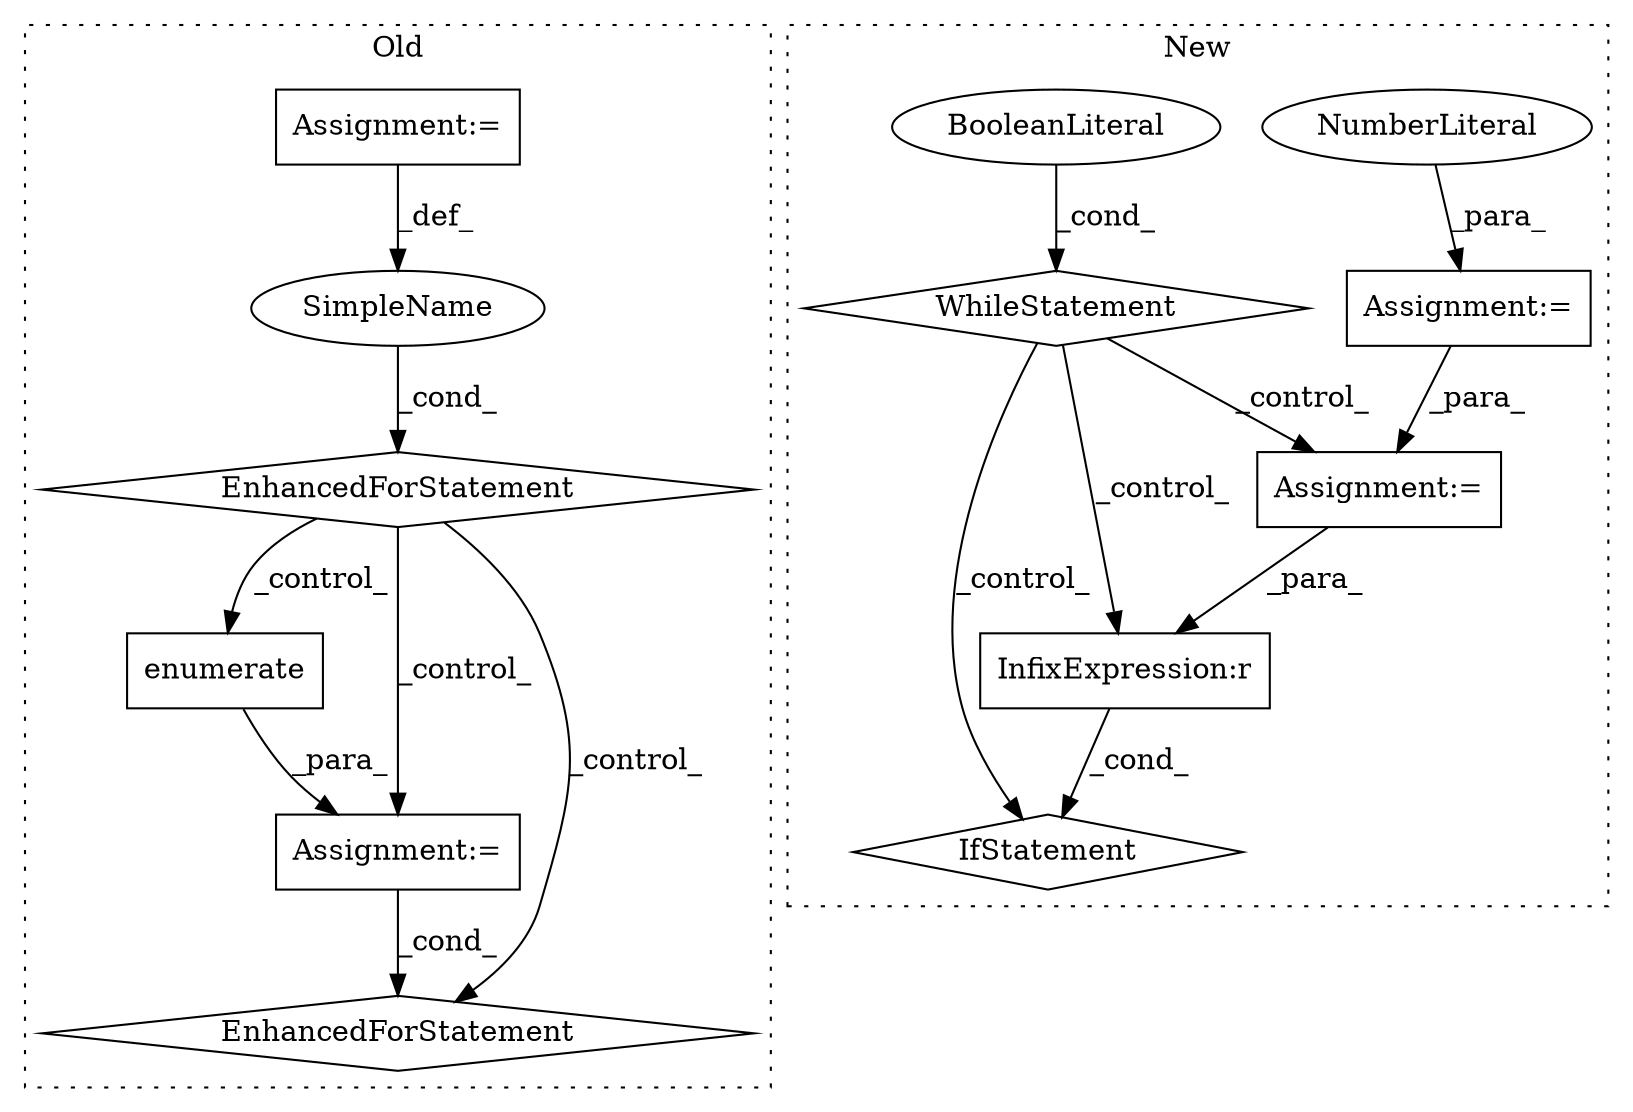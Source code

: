 digraph G {
subgraph cluster0 {
1 [label="enumerate" a="32" s="8180,8243" l="10,1" shape="box"];
3 [label="EnhancedForStatement" a="70" s="7991,8244" l="169,2" shape="diamond"];
4 [label="Assignment:=" a="7" s="7991,8244" l="169,2" shape="box"];
11 [label="EnhancedForStatement" a="70" s="7805,7893" l="61,2" shape="diamond"];
12 [label="SimpleName" a="42" s="7870" l="5" shape="ellipse"];
13 [label="Assignment:=" a="7" s="7805,7893" l="61,2" shape="box"];
label = "Old";
style="dotted";
}
subgraph cluster1 {
2 [label="WhileStatement" a="61" s="9054,9065" l="7,2" shape="diamond"];
5 [label="Assignment:=" a="7" s="9429" l="2" shape="box"];
6 [label="BooleanLiteral" a="9" s="9061" l="4" shape="ellipse"];
7 [label="Assignment:=" a="7" s="8988" l="1" shape="box"];
8 [label="NumberLiteral" a="34" s="8989" l="1" shape="ellipse"];
9 [label="IfStatement" a="25" s="9477,9544" l="4,2" shape="diamond"];
10 [label="InfixExpression:r" a="27" s="9519" l="4" shape="box"];
label = "New";
style="dotted";
}
1 -> 4 [label="_para_"];
2 -> 10 [label="_control_"];
2 -> 9 [label="_control_"];
2 -> 5 [label="_control_"];
4 -> 3 [label="_cond_"];
5 -> 10 [label="_para_"];
6 -> 2 [label="_cond_"];
7 -> 5 [label="_para_"];
8 -> 7 [label="_para_"];
10 -> 9 [label="_cond_"];
11 -> 1 [label="_control_"];
11 -> 3 [label="_control_"];
11 -> 4 [label="_control_"];
12 -> 11 [label="_cond_"];
13 -> 12 [label="_def_"];
}